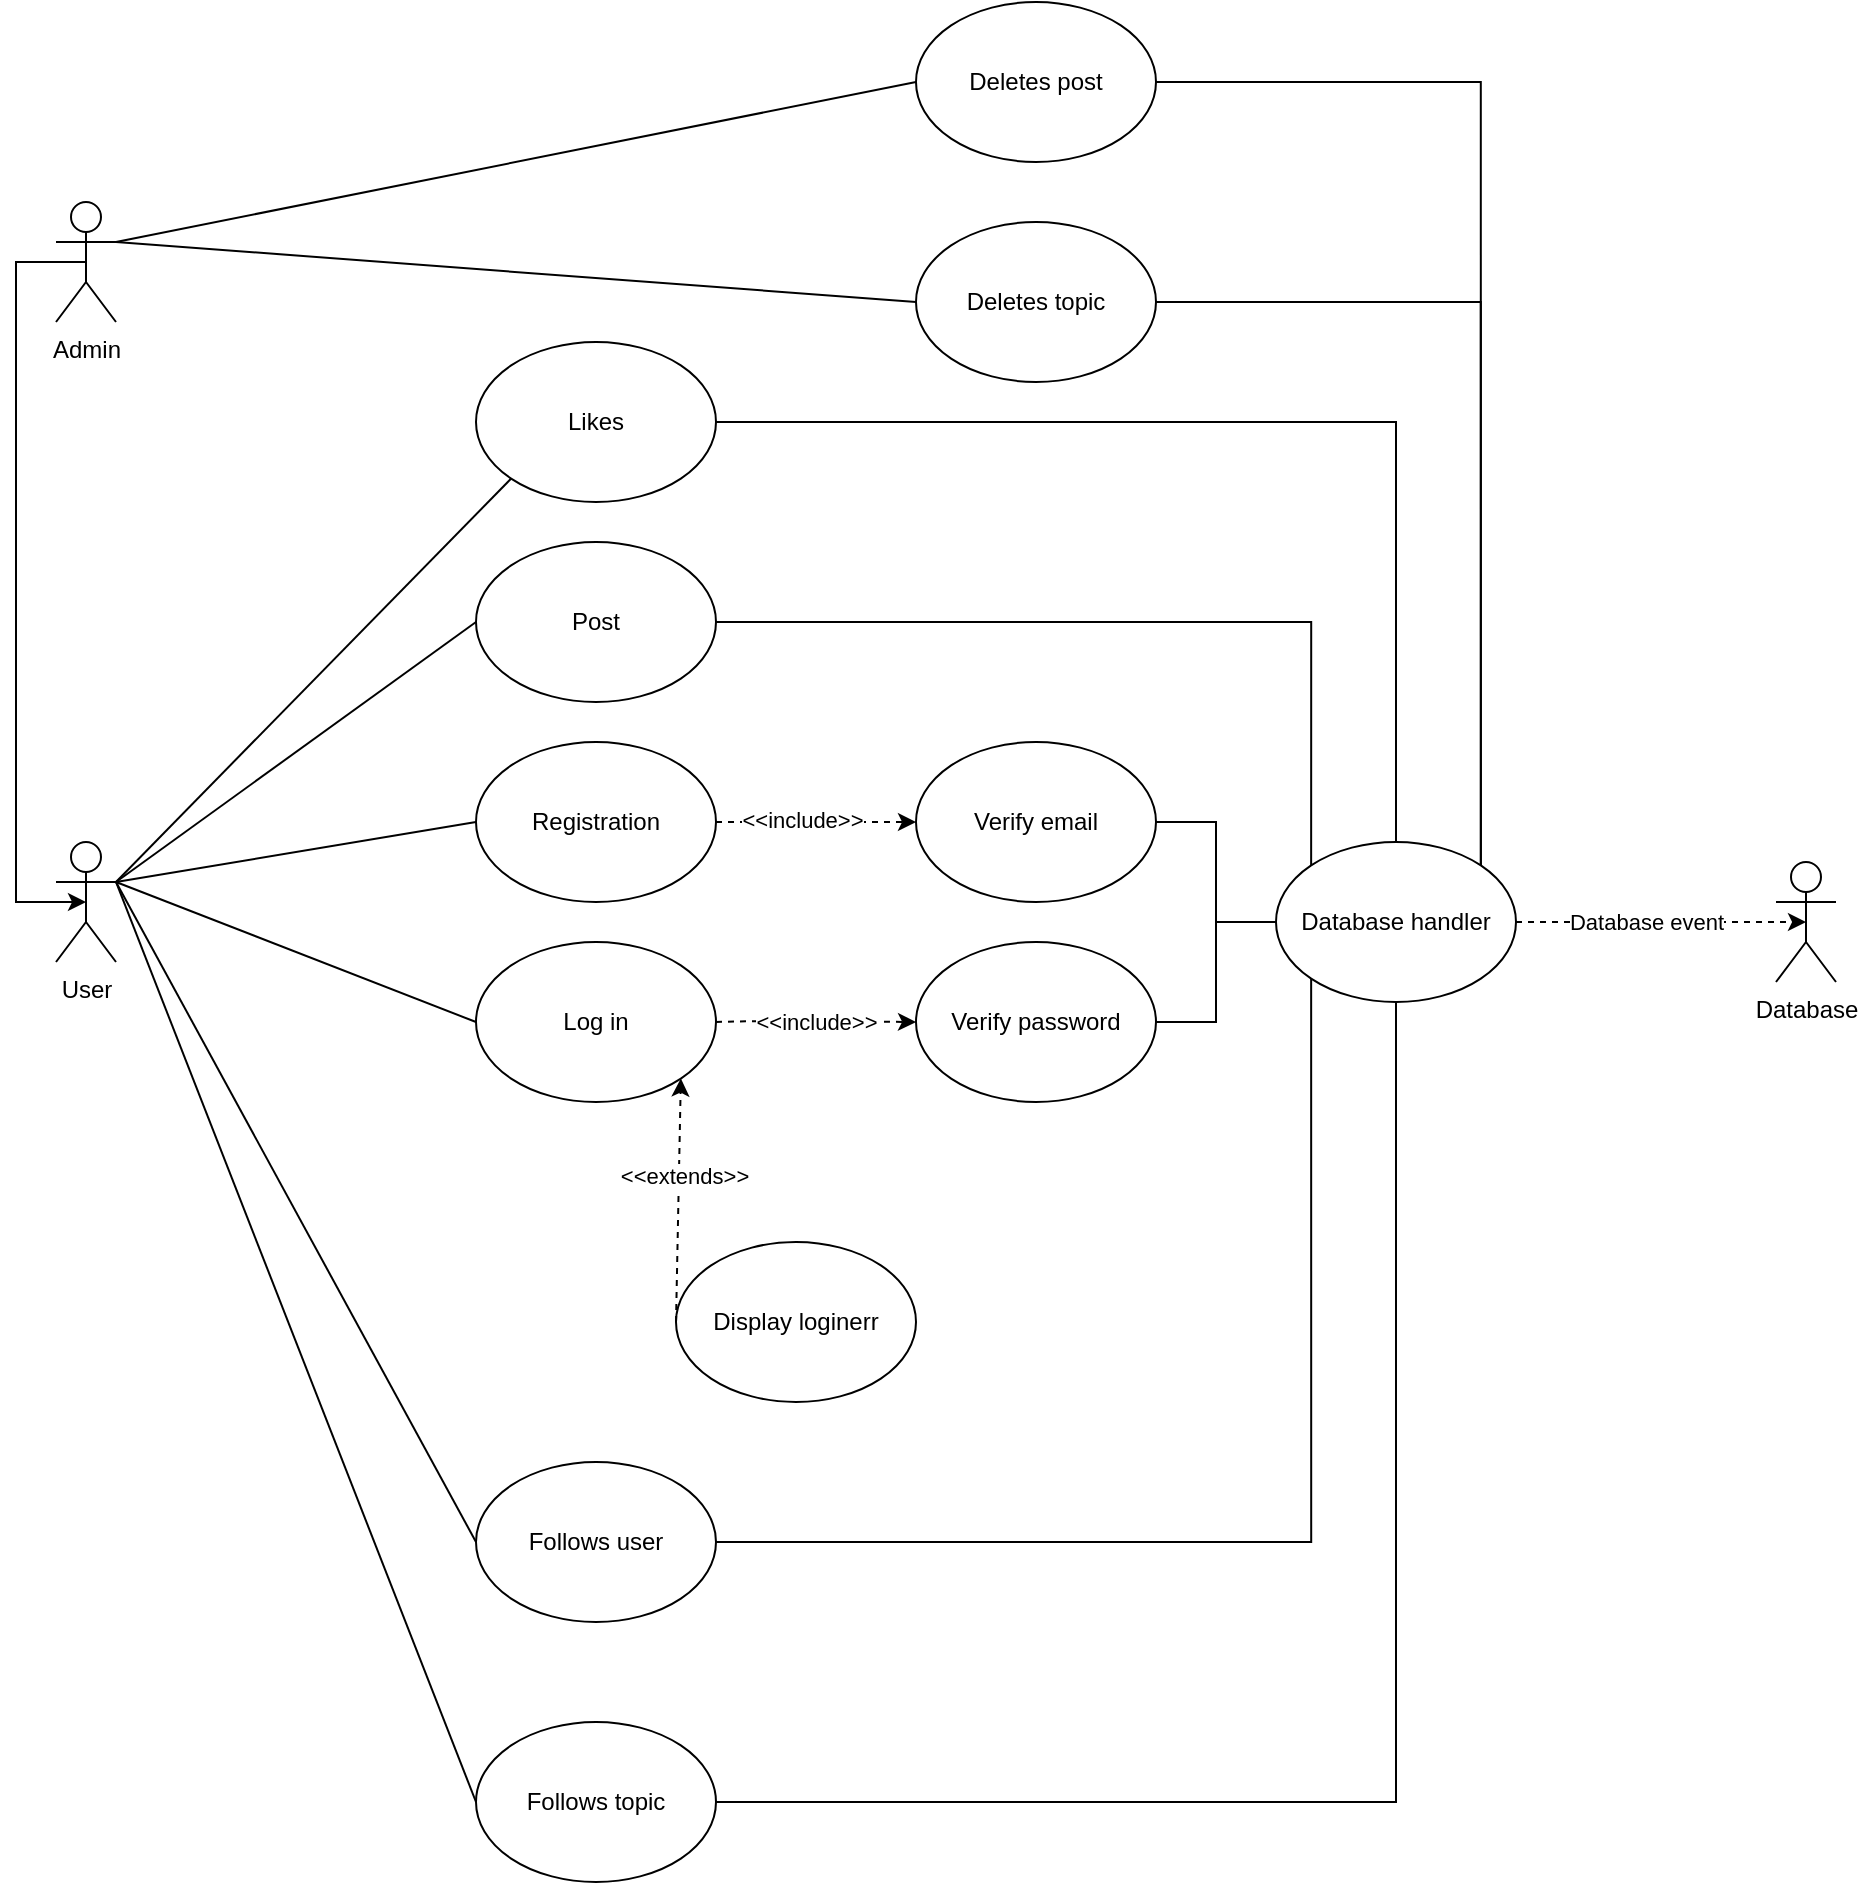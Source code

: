 <mxfile version="13.7.9" type="device"><diagram id="joJfrCGng-W_wRddp_PT" name="Page-1"><mxGraphModel dx="1625" dy="2104" grid="1" gridSize="10" guides="1" tooltips="1" connect="1" arrows="1" fold="1" page="1" pageScale="1" pageWidth="827" pageHeight="1169" math="0" shadow="0"><root><mxCell id="0"/><mxCell id="1" parent="0"/><mxCell id="1ySUsoPjw6uQ7Xd9DaQl-1" value="User&lt;br&gt;" style="shape=umlActor;verticalLabelPosition=bottom;verticalAlign=top;html=1;outlineConnect=0;" vertex="1" parent="1"><mxGeometry x="50" y="370" width="30" height="60" as="geometry"/></mxCell><mxCell id="1ySUsoPjw6uQ7Xd9DaQl-2" value="Database" style="shape=umlActor;verticalLabelPosition=bottom;verticalAlign=top;html=1;outlineConnect=0;" vertex="1" parent="1"><mxGeometry x="910" y="380" width="30" height="60" as="geometry"/></mxCell><mxCell id="1ySUsoPjw6uQ7Xd9DaQl-40" style="edgeStyle=orthogonalEdgeStyle;rounded=0;orthogonalLoop=1;jettySize=auto;html=1;exitX=0.5;exitY=0.5;exitDx=0;exitDy=0;exitPerimeter=0;entryX=0.5;entryY=0.5;entryDx=0;entryDy=0;entryPerimeter=0;endArrow=classic;endFill=1;" edge="1" parent="1" source="1ySUsoPjw6uQ7Xd9DaQl-3" target="1ySUsoPjw6uQ7Xd9DaQl-1"><mxGeometry relative="1" as="geometry"><Array as="points"><mxPoint x="30" y="80"/><mxPoint x="30" y="400"/></Array></mxGeometry></mxCell><mxCell id="1ySUsoPjw6uQ7Xd9DaQl-3" value="Admin" style="shape=umlActor;verticalLabelPosition=bottom;verticalAlign=top;html=1;outlineConnect=0;" vertex="1" parent="1"><mxGeometry x="50" y="50" width="30" height="60" as="geometry"/></mxCell><mxCell id="1ySUsoPjw6uQ7Xd9DaQl-4" value="Registration" style="ellipse;whiteSpace=wrap;html=1;" vertex="1" parent="1"><mxGeometry x="260" y="320" width="120" height="80" as="geometry"/></mxCell><mxCell id="1ySUsoPjw6uQ7Xd9DaQl-5" value="Log in" style="ellipse;whiteSpace=wrap;html=1;" vertex="1" parent="1"><mxGeometry x="260" y="420" width="120" height="80" as="geometry"/></mxCell><mxCell id="1ySUsoPjw6uQ7Xd9DaQl-38" style="edgeStyle=orthogonalEdgeStyle;rounded=0;orthogonalLoop=1;jettySize=auto;html=1;exitX=1;exitY=0.5;exitDx=0;exitDy=0;entryX=0;entryY=0;entryDx=0;entryDy=0;endArrow=none;endFill=0;" edge="1" parent="1" source="1ySUsoPjw6uQ7Xd9DaQl-6" target="1ySUsoPjw6uQ7Xd9DaQl-30"><mxGeometry relative="1" as="geometry"/></mxCell><mxCell id="1ySUsoPjw6uQ7Xd9DaQl-6" value="Post" style="ellipse;whiteSpace=wrap;html=1;" vertex="1" parent="1"><mxGeometry x="260" y="220" width="120" height="80" as="geometry"/></mxCell><mxCell id="1ySUsoPjw6uQ7Xd9DaQl-35" style="edgeStyle=orthogonalEdgeStyle;rounded=0;orthogonalLoop=1;jettySize=auto;html=1;exitX=1;exitY=0.5;exitDx=0;exitDy=0;entryX=0;entryY=1;entryDx=0;entryDy=0;endArrow=none;endFill=0;" edge="1" parent="1" source="1ySUsoPjw6uQ7Xd9DaQl-7" target="1ySUsoPjw6uQ7Xd9DaQl-30"><mxGeometry relative="1" as="geometry"/></mxCell><mxCell id="1ySUsoPjw6uQ7Xd9DaQl-7" value="Follows user" style="ellipse;whiteSpace=wrap;html=1;" vertex="1" parent="1"><mxGeometry x="260" y="680" width="120" height="80" as="geometry"/></mxCell><mxCell id="1ySUsoPjw6uQ7Xd9DaQl-36" style="edgeStyle=orthogonalEdgeStyle;rounded=0;orthogonalLoop=1;jettySize=auto;html=1;exitX=1;exitY=0.5;exitDx=0;exitDy=0;entryX=0.5;entryY=1;entryDx=0;entryDy=0;endArrow=none;endFill=0;" edge="1" parent="1" source="1ySUsoPjw6uQ7Xd9DaQl-8" target="1ySUsoPjw6uQ7Xd9DaQl-30"><mxGeometry relative="1" as="geometry"/></mxCell><mxCell id="1ySUsoPjw6uQ7Xd9DaQl-8" value="Follows topic" style="ellipse;whiteSpace=wrap;html=1;" vertex="1" parent="1"><mxGeometry x="260" y="810" width="120" height="80" as="geometry"/></mxCell><mxCell id="1ySUsoPjw6uQ7Xd9DaQl-9" value="Likes" style="ellipse;whiteSpace=wrap;html=1;" vertex="1" parent="1"><mxGeometry x="260" y="120" width="120" height="80" as="geometry"/></mxCell><mxCell id="1ySUsoPjw6uQ7Xd9DaQl-10" value="" style="endArrow=none;html=1;entryX=0;entryY=0.5;entryDx=0;entryDy=0;exitX=1;exitY=0.333;exitDx=0;exitDy=0;exitPerimeter=0;" edge="1" parent="1" source="1ySUsoPjw6uQ7Xd9DaQl-1" target="1ySUsoPjw6uQ7Xd9DaQl-8"><mxGeometry width="50" height="50" relative="1" as="geometry"><mxPoint x="140" y="370" as="sourcePoint"/><mxPoint x="220" y="550" as="targetPoint"/></mxGeometry></mxCell><mxCell id="1ySUsoPjw6uQ7Xd9DaQl-11" value="" style="endArrow=none;html=1;entryX=0;entryY=0.5;entryDx=0;entryDy=0;exitX=1;exitY=0.333;exitDx=0;exitDy=0;exitPerimeter=0;" edge="1" parent="1" source="1ySUsoPjw6uQ7Xd9DaQl-1" target="1ySUsoPjw6uQ7Xd9DaQl-6"><mxGeometry width="50" height="50" relative="1" as="geometry"><mxPoint x="140" y="370" as="sourcePoint"/><mxPoint x="190" y="320" as="targetPoint"/></mxGeometry></mxCell><mxCell id="1ySUsoPjw6uQ7Xd9DaQl-12" value="" style="endArrow=none;html=1;entryX=0;entryY=1;entryDx=0;entryDy=0;exitX=1;exitY=0.333;exitDx=0;exitDy=0;exitPerimeter=0;" edge="1" parent="1" source="1ySUsoPjw6uQ7Xd9DaQl-1" target="1ySUsoPjw6uQ7Xd9DaQl-9"><mxGeometry width="50" height="50" relative="1" as="geometry"><mxPoint x="140" y="370" as="sourcePoint"/><mxPoint x="190" y="320" as="targetPoint"/></mxGeometry></mxCell><mxCell id="1ySUsoPjw6uQ7Xd9DaQl-13" value="" style="endArrow=none;html=1;entryX=0;entryY=0.5;entryDx=0;entryDy=0;exitX=1;exitY=0.333;exitDx=0;exitDy=0;exitPerimeter=0;" edge="1" parent="1" source="1ySUsoPjw6uQ7Xd9DaQl-1" target="1ySUsoPjw6uQ7Xd9DaQl-7"><mxGeometry width="50" height="50" relative="1" as="geometry"><mxPoint x="170" y="510" as="sourcePoint"/><mxPoint x="220" y="460" as="targetPoint"/></mxGeometry></mxCell><mxCell id="1ySUsoPjw6uQ7Xd9DaQl-14" value="" style="endArrow=none;html=1;entryX=0;entryY=0.5;entryDx=0;entryDy=0;exitX=1;exitY=0.333;exitDx=0;exitDy=0;exitPerimeter=0;" edge="1" parent="1" source="1ySUsoPjw6uQ7Xd9DaQl-1" target="1ySUsoPjw6uQ7Xd9DaQl-5"><mxGeometry width="50" height="50" relative="1" as="geometry"><mxPoint x="180" y="440" as="sourcePoint"/><mxPoint x="230" y="390" as="targetPoint"/></mxGeometry></mxCell><mxCell id="1ySUsoPjw6uQ7Xd9DaQl-15" value="" style="endArrow=none;html=1;entryX=0;entryY=0.5;entryDx=0;entryDy=0;exitX=1;exitY=0.333;exitDx=0;exitDy=0;exitPerimeter=0;" edge="1" parent="1" source="1ySUsoPjw6uQ7Xd9DaQl-1" target="1ySUsoPjw6uQ7Xd9DaQl-4"><mxGeometry width="50" height="50" relative="1" as="geometry"><mxPoint x="140" y="370" as="sourcePoint"/><mxPoint x="190" y="320" as="targetPoint"/></mxGeometry></mxCell><mxCell id="1ySUsoPjw6uQ7Xd9DaQl-16" value="" style="endArrow=classic;html=1;dashed=1;exitX=1;exitY=0.5;exitDx=0;exitDy=0;entryX=0;entryY=0.5;entryDx=0;entryDy=0;" edge="1" parent="1" source="1ySUsoPjw6uQ7Xd9DaQl-4" target="1ySUsoPjw6uQ7Xd9DaQl-17"><mxGeometry width="50" height="50" relative="1" as="geometry"><mxPoint x="380" y="360" as="sourcePoint"/><mxPoint x="470" y="360" as="targetPoint"/><Array as="points"><mxPoint x="410" y="360"/></Array></mxGeometry></mxCell><mxCell id="1ySUsoPjw6uQ7Xd9DaQl-24" value="&amp;lt;&amp;lt;include&amp;gt;&amp;gt;" style="edgeLabel;html=1;align=center;verticalAlign=middle;resizable=0;points=[];" vertex="1" connectable="0" parent="1ySUsoPjw6uQ7Xd9DaQl-16"><mxGeometry y="8" relative="1" as="geometry"><mxPoint x="-7" y="7" as="offset"/></mxGeometry></mxCell><mxCell id="1ySUsoPjw6uQ7Xd9DaQl-44" style="edgeStyle=orthogonalEdgeStyle;rounded=0;orthogonalLoop=1;jettySize=auto;html=1;exitX=1;exitY=0.5;exitDx=0;exitDy=0;entryX=0;entryY=0.5;entryDx=0;entryDy=0;endArrow=none;endFill=0;" edge="1" parent="1" source="1ySUsoPjw6uQ7Xd9DaQl-17" target="1ySUsoPjw6uQ7Xd9DaQl-30"><mxGeometry relative="1" as="geometry"/></mxCell><mxCell id="1ySUsoPjw6uQ7Xd9DaQl-17" value="Verify email" style="ellipse;whiteSpace=wrap;html=1;" vertex="1" parent="1"><mxGeometry x="480" y="320" width="120" height="80" as="geometry"/></mxCell><mxCell id="1ySUsoPjw6uQ7Xd9DaQl-43" style="edgeStyle=orthogonalEdgeStyle;rounded=0;orthogonalLoop=1;jettySize=auto;html=1;exitX=1;exitY=0.5;exitDx=0;exitDy=0;entryX=0;entryY=0.5;entryDx=0;entryDy=0;endArrow=none;endFill=0;" edge="1" parent="1" source="1ySUsoPjw6uQ7Xd9DaQl-18" target="1ySUsoPjw6uQ7Xd9DaQl-30"><mxGeometry relative="1" as="geometry"/></mxCell><mxCell id="1ySUsoPjw6uQ7Xd9DaQl-18" value="Verify password" style="ellipse;whiteSpace=wrap;html=1;" vertex="1" parent="1"><mxGeometry x="480" y="420" width="120" height="80" as="geometry"/></mxCell><mxCell id="1ySUsoPjw6uQ7Xd9DaQl-19" value="&amp;lt;&amp;lt;include&amp;gt;&amp;gt;" style="endArrow=classic;html=1;dashed=1;exitX=1;exitY=0.5;exitDx=0;exitDy=0;entryX=0;entryY=0.5;entryDx=0;entryDy=0;" edge="1" parent="1" source="1ySUsoPjw6uQ7Xd9DaQl-5" target="1ySUsoPjw6uQ7Xd9DaQl-18"><mxGeometry width="50" height="50" relative="1" as="geometry"><mxPoint x="380" y="459.5" as="sourcePoint"/><mxPoint x="440" y="459.5" as="targetPoint"/><Array as="points"><mxPoint x="400" y="459.5"/></Array></mxGeometry></mxCell><mxCell id="1ySUsoPjw6uQ7Xd9DaQl-21" value="Display loginerr" style="ellipse;whiteSpace=wrap;html=1;" vertex="1" parent="1"><mxGeometry x="360" y="570" width="120" height="80" as="geometry"/></mxCell><mxCell id="1ySUsoPjw6uQ7Xd9DaQl-22" value="" style="endArrow=classic;html=1;dashed=1;entryX=1;entryY=1;entryDx=0;entryDy=0;exitX=0;exitY=0.5;exitDx=0;exitDy=0;" edge="1" parent="1" source="1ySUsoPjw6uQ7Xd9DaQl-21" target="1ySUsoPjw6uQ7Xd9DaQl-5"><mxGeometry width="50" height="50" relative="1" as="geometry"><mxPoint x="440" y="560" as="sourcePoint"/><mxPoint x="490" y="510" as="targetPoint"/></mxGeometry></mxCell><mxCell id="1ySUsoPjw6uQ7Xd9DaQl-25" value="&amp;lt;&amp;lt;extends&amp;gt;&amp;gt;" style="edgeLabel;html=1;align=center;verticalAlign=middle;resizable=0;points=[];" vertex="1" connectable="0" parent="1ySUsoPjw6uQ7Xd9DaQl-22"><mxGeometry x="0.21" y="-2" relative="1" as="geometry"><mxPoint as="offset"/></mxGeometry></mxCell><mxCell id="1ySUsoPjw6uQ7Xd9DaQl-23" value="" style="endArrow=none;html=1;exitX=1;exitY=0.5;exitDx=0;exitDy=0;entryX=0.5;entryY=0;entryDx=0;entryDy=0;edgeStyle=orthogonalEdgeStyle;rounded=0;" edge="1" parent="1" source="1ySUsoPjw6uQ7Xd9DaQl-9" target="1ySUsoPjw6uQ7Xd9DaQl-30"><mxGeometry width="50" height="50" relative="1" as="geometry"><mxPoint x="530" y="220" as="sourcePoint"/><mxPoint x="640" y="340" as="targetPoint"/></mxGeometry></mxCell><mxCell id="1ySUsoPjw6uQ7Xd9DaQl-42" style="edgeStyle=orthogonalEdgeStyle;rounded=0;orthogonalLoop=1;jettySize=auto;html=1;exitX=1;exitY=0.5;exitDx=0;exitDy=0;entryX=1;entryY=0;entryDx=0;entryDy=0;endArrow=none;endFill=0;" edge="1" parent="1" source="1ySUsoPjw6uQ7Xd9DaQl-26" target="1ySUsoPjw6uQ7Xd9DaQl-30"><mxGeometry relative="1" as="geometry"/></mxCell><mxCell id="1ySUsoPjw6uQ7Xd9DaQl-26" value="Deletes post" style="ellipse;whiteSpace=wrap;html=1;" vertex="1" parent="1"><mxGeometry x="480" y="-50" width="120" height="80" as="geometry"/></mxCell><mxCell id="1ySUsoPjw6uQ7Xd9DaQl-41" style="edgeStyle=orthogonalEdgeStyle;rounded=0;orthogonalLoop=1;jettySize=auto;html=1;exitX=1;exitY=0.5;exitDx=0;exitDy=0;entryX=1;entryY=0;entryDx=0;entryDy=0;endArrow=none;endFill=0;" edge="1" parent="1" source="1ySUsoPjw6uQ7Xd9DaQl-27" target="1ySUsoPjw6uQ7Xd9DaQl-30"><mxGeometry relative="1" as="geometry"/></mxCell><mxCell id="1ySUsoPjw6uQ7Xd9DaQl-27" value="Deletes topic" style="ellipse;whiteSpace=wrap;html=1;" vertex="1" parent="1"><mxGeometry x="480" y="60" width="120" height="80" as="geometry"/></mxCell><mxCell id="1ySUsoPjw6uQ7Xd9DaQl-28" value="" style="endArrow=none;html=1;entryX=0;entryY=0.5;entryDx=0;entryDy=0;exitX=1;exitY=0.333;exitDx=0;exitDy=0;exitPerimeter=0;" edge="1" parent="1" source="1ySUsoPjw6uQ7Xd9DaQl-3" target="1ySUsoPjw6uQ7Xd9DaQl-26"><mxGeometry width="50" height="50" relative="1" as="geometry"><mxPoint x="410" y="210" as="sourcePoint"/><mxPoint x="460" y="160" as="targetPoint"/><Array as="points"/></mxGeometry></mxCell><mxCell id="1ySUsoPjw6uQ7Xd9DaQl-29" value="" style="endArrow=none;html=1;entryX=0;entryY=0.5;entryDx=0;entryDy=0;exitX=1;exitY=0.333;exitDx=0;exitDy=0;exitPerimeter=0;" edge="1" parent="1" source="1ySUsoPjw6uQ7Xd9DaQl-3" target="1ySUsoPjw6uQ7Xd9DaQl-27"><mxGeometry width="50" height="50" relative="1" as="geometry"><mxPoint x="410" y="210" as="sourcePoint"/><mxPoint x="460" y="160" as="targetPoint"/></mxGeometry></mxCell><mxCell id="1ySUsoPjw6uQ7Xd9DaQl-31" style="edgeStyle=orthogonalEdgeStyle;rounded=0;orthogonalLoop=1;jettySize=auto;html=1;exitX=1;exitY=0.5;exitDx=0;exitDy=0;entryX=0.5;entryY=0.5;entryDx=0;entryDy=0;entryPerimeter=0;dashed=1;" edge="1" parent="1" source="1ySUsoPjw6uQ7Xd9DaQl-30" target="1ySUsoPjw6uQ7Xd9DaQl-2"><mxGeometry relative="1" as="geometry"/></mxCell><mxCell id="1ySUsoPjw6uQ7Xd9DaQl-32" value="Database event" style="edgeLabel;html=1;align=center;verticalAlign=middle;resizable=0;points=[];" vertex="1" connectable="0" parent="1ySUsoPjw6uQ7Xd9DaQl-31"><mxGeometry x="-0.111" relative="1" as="geometry"><mxPoint as="offset"/></mxGeometry></mxCell><mxCell id="1ySUsoPjw6uQ7Xd9DaQl-30" value="Database handler" style="ellipse;whiteSpace=wrap;html=1;" vertex="1" parent="1"><mxGeometry x="660" y="370" width="120" height="80" as="geometry"/></mxCell><mxCell id="1ySUsoPjw6uQ7Xd9DaQl-37" style="edgeStyle=orthogonalEdgeStyle;rounded=0;orthogonalLoop=1;jettySize=auto;html=1;exitX=0;exitY=0;exitDx=0;exitDy=0;entryX=0;entryY=0;entryDx=0;entryDy=0;endArrow=none;endFill=0;" edge="1" parent="1" source="1ySUsoPjw6uQ7Xd9DaQl-30" target="1ySUsoPjw6uQ7Xd9DaQl-30"><mxGeometry relative="1" as="geometry"/></mxCell></root></mxGraphModel></diagram></mxfile>